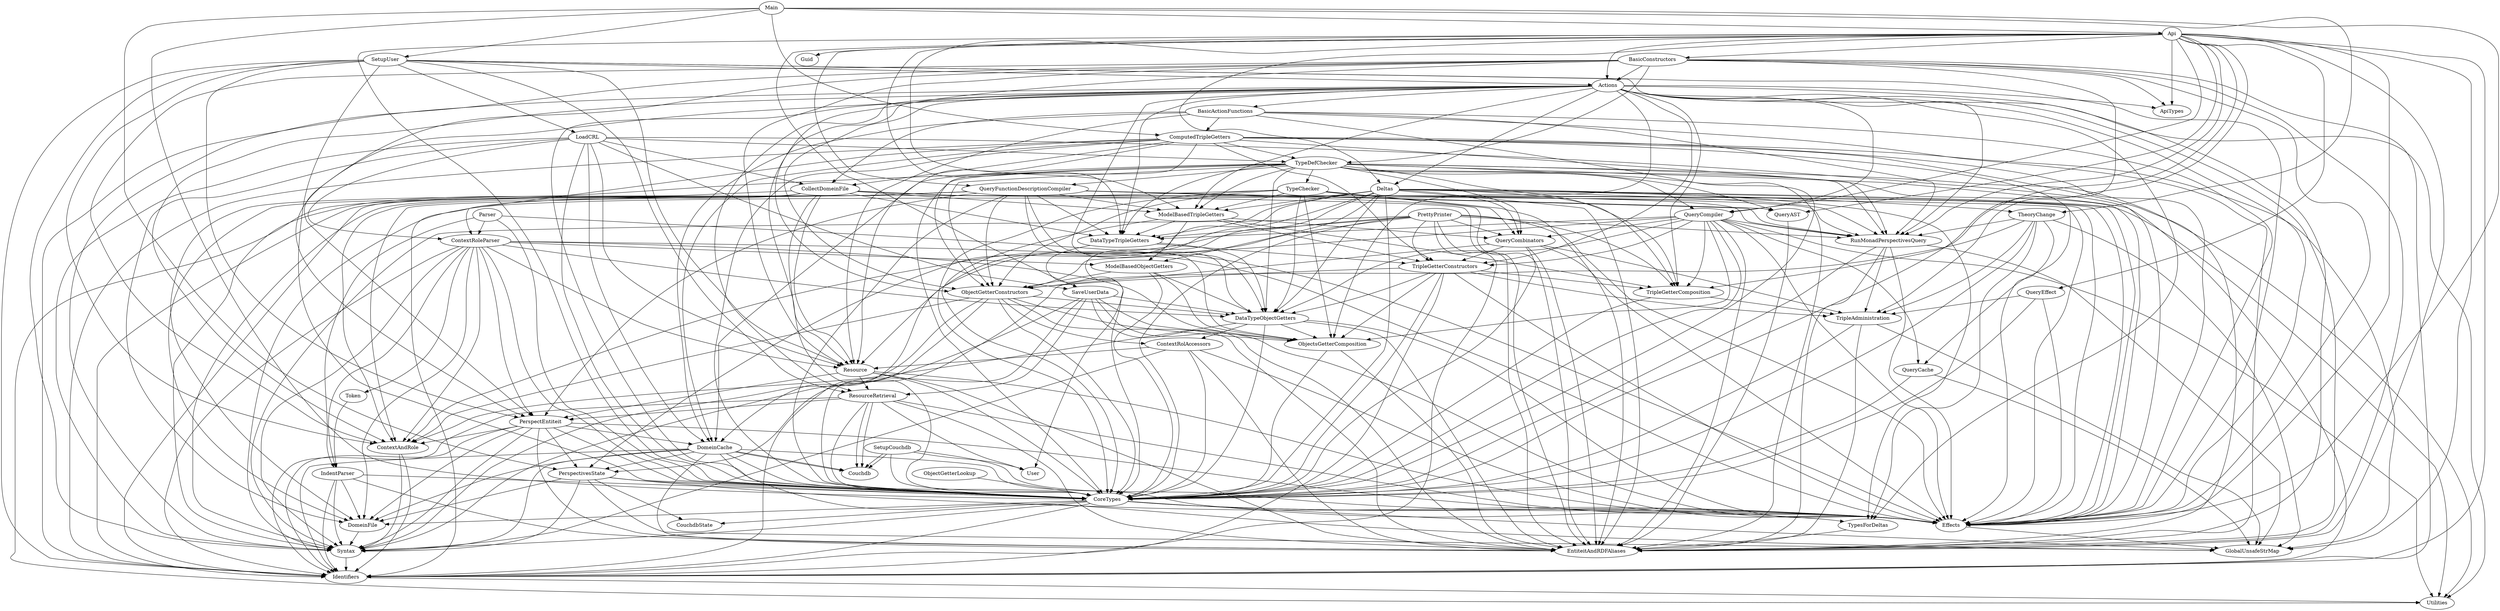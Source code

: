 digraph G {
  "Syntax" -> "Identifiers"
  "Identifiers" -> "Utilities"
  "PerspectivesState" -> "CoreTypes"
  "PerspectivesState" -> "CouchdbState"
  "PerspectivesState" -> "DomeinFile"
  "PerspectivesState" -> "Effects"
  "PerspectivesState" -> "GlobalUnsafeStrMap"
  "PerspectivesState" -> "Syntax"
  "Actions" -> "ApiTypes"
  "Actions" -> "BasicActionFunctions"
  "Actions" -> "ContextAndRole"
  "Actions" -> "CoreTypes"
  "Actions" -> "DataTypeObjectGetters"
  "Actions" -> "DataTypeTripleGetters"
  "Actions" -> "Deltas"
  "Actions" -> "Effects"
  "Actions" -> "EntiteitAndRDFAliases"
  "Actions" -> "Identifiers"
  "Actions" -> "ModelBasedTripleGetters"
  "Actions" -> "ObjectGetterConstructors"
  "Actions" -> "ObjectsGetterComposition"
  "Actions" -> "PerspectEntiteit"
  "Actions" -> "QueryCompiler"
  "Actions" -> "Resource"
  "Actions" -> "ResourceRetrieval"
  "Actions" -> "RunMonadPerspectivesQuery"
  "Actions" -> "TripleGetterComposition"
  "Actions" -> "TripleGetterConstructors"
  "Actions" -> "TypesForDeltas"
  "Actions" -> "Utilities"
  "BasicActionFunctions" -> "CollectDomeinFile"
  "BasicActionFunctions" -> "ComputedTripleGetters"
  "BasicActionFunctions" -> "CoreTypes"
  "BasicActionFunctions" -> "DomeinCache"
  "BasicActionFunctions" -> "Effects"
  "BasicActionFunctions" -> "EntiteitAndRDFAliases"
  "BasicActionFunctions" -> "Resource"
  "BasicActionFunctions" -> "RunMonadPerspectivesQuery"
  "BasicConstructors" -> "Actions"
  "BasicConstructors" -> "ApiTypes"
  "BasicConstructors" -> "ContextAndRole"
  "BasicConstructors" -> "CoreTypes"
  "BasicConstructors" -> "Effects"
  "BasicConstructors" -> "EntiteitAndRDFAliases"
  "BasicConstructors" -> "Identifiers"
  "BasicConstructors" -> "ObjectGetterConstructors"
  "BasicConstructors" -> "PerspectEntiteit"
  "BasicConstructors" -> "Resource"
  "BasicConstructors" -> "Syntax"
  "BasicConstructors" -> "TypeDefChecker"
  "CollectDomeinFile" -> "ContextAndRole"
  "CollectDomeinFile" -> "CoreTypes"
  "CollectDomeinFile" -> "DataTypeTripleGetters"
  "CollectDomeinFile" -> "DomeinFile"
  "CollectDomeinFile" -> "Effects"
  "CollectDomeinFile" -> "EntiteitAndRDFAliases"
  "CollectDomeinFile" -> "Identifiers"
  "CollectDomeinFile" -> "ModelBasedTripleGetters"
  "CollectDomeinFile" -> "Resource"
  "CollectDomeinFile" -> "RunMonadPerspectivesQuery"
  "CollectDomeinFile" -> "Syntax"
  "ComputedTripleGetters" -> "CollectDomeinFile"
  "ComputedTripleGetters" -> "ContextRoleParser"
  "ComputedTripleGetters" -> "CoreTypes"
  "ComputedTripleGetters" -> "DomeinCache"
  "ComputedTripleGetters" -> "Effects"
  "ComputedTripleGetters" -> "EntiteitAndRDFAliases"
  "ComputedTripleGetters" -> "GlobalUnsafeStrMap"
  "ComputedTripleGetters" -> "Identifiers"
  "ComputedTripleGetters" -> "ObjectGetterConstructors"
  "ComputedTripleGetters" -> "QueryCache"
  "ComputedTripleGetters" -> "Resource"
  "ComputedTripleGetters" -> "RunMonadPerspectivesQuery"
  "ComputedTripleGetters" -> "TripleGetterConstructors"
  "ComputedTripleGetters" -> "TypeDefChecker"
  "ContextAndRole" -> "Identifiers"
  "ContextAndRole" -> "Syntax"
  "ContextRolAccessors" -> "CoreTypes"
  "ContextRolAccessors" -> "Effects"
  "ContextRolAccessors" -> "EntiteitAndRDFAliases"
  "ContextRolAccessors" -> "Resource"
  "ContextRolAccessors" -> "Syntax"
  "CoreTypes" -> "CouchdbState"
  "CoreTypes" -> "DomeinFile"
  "CoreTypes" -> "Effects"
  "CoreTypes" -> "GlobalUnsafeStrMap"
  "CoreTypes" -> "Identifiers"
  "CoreTypes" -> "Syntax"
  "CoreTypes" -> "TypesForDeltas"
  "DataTypeObjectGetters" -> "ContextAndRole"
  "DataTypeObjectGetters" -> "ContextRolAccessors"
  "DataTypeObjectGetters" -> "CoreTypes"
  "DataTypeObjectGetters" -> "Effects"
  "DataTypeObjectGetters" -> "EntiteitAndRDFAliases"
  "DataTypeObjectGetters" -> "ObjectsGetterComposition"
  "DataTypeTripleGetters" -> "CoreTypes"
  "DataTypeTripleGetters" -> "DataTypeObjectGetters"
  "DataTypeTripleGetters" -> "TripleGetterConstructors"
  "Deltas" -> "CoreTypes"
  "Deltas" -> "DataTypeObjectGetters"
  "Deltas" -> "DataTypeTripleGetters"
  "Deltas" -> "DomeinCache"
  "Deltas" -> "Effects"
  "Deltas" -> "EntiteitAndRDFAliases"
  "Deltas" -> "ModelBasedObjectGetters"
  "Deltas" -> "ModelBasedTripleGetters"
  "Deltas" -> "PerspectivesState"
  "Deltas" -> "QueryCombinators"
  "Deltas" -> "RunMonadPerspectivesQuery"
  "Deltas" -> "Syntax"
  "Deltas" -> "TheoryChange"
  "Deltas" -> "TripleGetterComposition"
  "Deltas" -> "TypesForDeltas"
  "Deltas" -> "User"
  "Deltas" -> "Utilities"
  "DomeinCache" -> "CoreTypes"
  "DomeinCache" -> "Couchdb"
  "DomeinCache" -> "Couchdb"
  "DomeinCache" -> "DomeinFile"
  "DomeinCache" -> "Effects"
  "DomeinCache" -> "EntiteitAndRDFAliases"
  "DomeinCache" -> "GlobalUnsafeStrMap"
  "DomeinCache" -> "Identifiers"
  "DomeinCache" -> "PerspectivesState"
  "DomeinCache" -> "Syntax"
  "DomeinFile" -> "Syntax"
  "Effects" -> "GlobalUnsafeStrMap"
  "LoadCRL" -> "CollectDomeinFile"
  "LoadCRL" -> "ContextRoleParser"
  "LoadCRL" -> "CoreTypes"
  "LoadCRL" -> "DomeinCache"
  "LoadCRL" -> "DomeinFile"
  "LoadCRL" -> "Effects"
  "LoadCRL" -> "Resource"
  "LoadCRL" -> "SaveUserData"
  "LoadCRL" -> "Syntax"
  "LoadCRL" -> "TypeDefChecker"
  "Main" -> "Api"
  "Main" -> "ComputedTripleGetters"
  "Main" -> "CoreTypes"
  "Main" -> "Effects"
  "Main" -> "PerspectivesState"
  "Main" -> "SetupUser"
  "Main" -> "TheoryChange"
  "ModelBasedObjectGetters" -> "CoreTypes"
  "ModelBasedObjectGetters" -> "DataTypeObjectGetters"
  "ModelBasedObjectGetters" -> "ObjectGetterConstructors"
  "ModelBasedObjectGetters" -> "ObjectsGetterComposition"
  "ModelBasedTripleGetters" -> "CoreTypes"
  "ModelBasedTripleGetters" -> "DataTypeTripleGetters"
  "ModelBasedTripleGetters" -> "ModelBasedObjectGetters"
  "ModelBasedTripleGetters" -> "QueryCombinators"
  "ModelBasedTripleGetters" -> "TripleGetterComposition"
  "ModelBasedTripleGetters" -> "TripleGetterConstructors"
  "ObjectGetterConstructors" -> "ContextAndRole"
  "ObjectGetterConstructors" -> "ContextRolAccessors"
  "ObjectGetterConstructors" -> "CoreTypes"
  "ObjectGetterConstructors" -> "DataTypeObjectGetters"
  "ObjectGetterConstructors" -> "EntiteitAndRDFAliases"
  "ObjectGetterConstructors" -> "Identifiers"
  "ObjectGetterConstructors" -> "ObjectsGetterComposition"
  "ObjectGetterConstructors" -> "Syntax"
  "ObjectsGetterComposition" -> "CoreTypes"
  "ObjectsGetterComposition" -> "EntiteitAndRDFAliases"
  "ObjectGetterLookup" -> "CoreTypes"
  "PerspectEntiteit" -> "ContextAndRole"
  "PerspectEntiteit" -> "CoreTypes"
  "PerspectEntiteit" -> "DomeinCache"
  "PerspectEntiteit" -> "DomeinFile"
  "PerspectEntiteit" -> "Effects"
  "PerspectEntiteit" -> "EntiteitAndRDFAliases"
  "PerspectEntiteit" -> "Identifiers"
  "PerspectEntiteit" -> "PerspectivesState"
  "PerspectEntiteit" -> "Syntax"
  "Api" -> "Actions"
  "Api" -> "ApiTypes"
  "Api" -> "BasicConstructors"
  "Api" -> "CoreTypes"
  "Api" -> "DataTypeTripleGetters"
  "Api" -> "Deltas"
  "Api" -> "Effects"
  "Api" -> "EntiteitAndRDFAliases"
  "Api" -> "GlobalUnsafeStrMap"
  "Api" -> "Guid"
  "Api" -> "Identifiers"
  "Api" -> "ModelBasedTripleGetters"
  "Api" -> "QueryAST"
  "Api" -> "QueryCompiler"
  "Api" -> "QueryEffect"
  "Api" -> "QueryFunctionDescriptionCompiler"
  "Api" -> "RunMonadPerspectivesQuery"
  "Api" -> "SaveUserData"
  "Api" -> "TripleAdministration"
  "Api" -> "TripleGetterComposition"
  "QueryAST" -> "EntiteitAndRDFAliases"
  "QueryCache" -> "CoreTypes"
  "QueryCache" -> "GlobalUnsafeStrMap"
  "QueryCombinators" -> "CoreTypes"
  "QueryCombinators" -> "Effects"
  "QueryCombinators" -> "EntiteitAndRDFAliases"
  "QueryCombinators" -> "ObjectGetterConstructors"
  "QueryCombinators" -> "TripleAdministration"
  "QueryCombinators" -> "TripleGetterConstructors"
  "QueryCompiler" -> "CoreTypes"
  "QueryCompiler" -> "DataTypeObjectGetters"
  "QueryCompiler" -> "DataTypeTripleGetters"
  "QueryCompiler" -> "Effects"
  "QueryCompiler" -> "EntiteitAndRDFAliases"
  "QueryCompiler" -> "ObjectGetterConstructors"
  "QueryCompiler" -> "ObjectsGetterComposition"
  "QueryCompiler" -> "QueryCache"
  "QueryCompiler" -> "QueryCombinators"
  "QueryCompiler" -> "RunMonadPerspectivesQuery"
  "QueryCompiler" -> "TripleGetterComposition"
  "QueryCompiler" -> "TripleGetterConstructors"
  "QueryCompiler" -> "Utilities"
  "QueryEffect" -> "CoreTypes"
  "QueryEffect" -> "Effects"
  "QueryEffect" -> "TripleAdministration"
  "QueryFunctionDescriptionCompiler" -> "ContextAndRole"
  "QueryFunctionDescriptionCompiler" -> "CoreTypes"
  "QueryFunctionDescriptionCompiler" -> "DataTypeTripleGetters"
  "QueryFunctionDescriptionCompiler" -> "Effects"
  "QueryFunctionDescriptionCompiler" -> "EntiteitAndRDFAliases"
  "QueryFunctionDescriptionCompiler" -> "Identifiers"
  "QueryFunctionDescriptionCompiler" -> "ModelBasedTripleGetters"
  "QueryFunctionDescriptionCompiler" -> "ObjectGetterConstructors"
  "QueryFunctionDescriptionCompiler" -> "ObjectsGetterComposition"
  "QueryFunctionDescriptionCompiler" -> "PerspectEntiteit"
  "QueryFunctionDescriptionCompiler" -> "QueryAST"
  "QueryFunctionDescriptionCompiler" -> "RunMonadPerspectivesQuery"
  "QueryFunctionDescriptionCompiler" -> "Syntax"
  "QueryFunctionDescriptionCompiler" -> "DataTypeObjectGetters"
  "QueryFunctionDescriptionCompiler" -> "Utilities"
  "Resource" -> "CoreTypes"
  "Resource" -> "Effects"
  "Resource" -> "EntiteitAndRDFAliases"
  "Resource" -> "PerspectEntiteit"
  "Resource" -> "ResourceRetrieval"
  "ResourceRetrieval" -> "CoreTypes"
  "ResourceRetrieval" -> "Couchdb"
  "ResourceRetrieval" -> "Couchdb"
  "ResourceRetrieval" -> "Effects"
  "ResourceRetrieval" -> "EntiteitAndRDFAliases"
  "ResourceRetrieval" -> "Identifiers"
  "ResourceRetrieval" -> "PerspectEntiteit"
  "ResourceRetrieval" -> "User"
  "RunMonadPerspectivesQuery" -> "CoreTypes"
  "RunMonadPerspectivesQuery" -> "Effects"
  "RunMonadPerspectivesQuery" -> "EntiteitAndRDFAliases"
  "RunMonadPerspectivesQuery" -> "GlobalUnsafeStrMap"
  "RunMonadPerspectivesQuery" -> "TripleAdministration"
  "SaveUserData" -> "CoreTypes"
  "SaveUserData" -> "DataTypeObjectGetters"
  "SaveUserData" -> "Effects"
  "SaveUserData" -> "EntiteitAndRDFAliases"
  "SaveUserData" -> "ObjectsGetterComposition"
  "SaveUserData" -> "ResourceRetrieval"
  "SaveUserData" -> "Syntax"
  "SetupCouchdb" -> "CoreTypes"
  "SetupCouchdb" -> "Couchdb"
  "SetupCouchdb" -> "Couchdb"
  "SetupCouchdb" -> "Effects"
  "SetupCouchdb" -> "User"
  "SetupUser" -> "Actions"
  "SetupUser" -> "ContextAndRole"
  "SetupUser" -> "CoreTypes"
  "SetupUser" -> "Effects"
  "SetupUser" -> "EntiteitAndRDFAliases"
  "SetupUser" -> "Identifiers"
  "SetupUser" -> "LoadCRL"
  "SetupUser" -> "PerspectEntiteit"
  "SetupUser" -> "Resource"
  "SetupUser" -> "ResourceRetrieval"
  "SetupUser" -> "Syntax"
  "TheoryChange" -> "CoreTypes"
  "TheoryChange" -> "Effects"
  "TheoryChange" -> "GlobalUnsafeStrMap"
  "TheoryChange" -> "PerspectivesState"
  "TheoryChange" -> "RunMonadPerspectivesQuery"
  "TheoryChange" -> "TripleAdministration"
  "TheoryChange" -> "TypesForDeltas"
  "TripleAdministration" -> "CoreTypes"
  "TripleAdministration" -> "EntiteitAndRDFAliases"
  "TripleAdministration" -> "GlobalUnsafeStrMap"
  "TripleGetterComposition" -> "CoreTypes"
  "TripleGetterComposition" -> "TripleAdministration"
  "TripleGetterConstructors" -> "CoreTypes"
  "TripleGetterConstructors" -> "DataTypeObjectGetters"
  "TripleGetterConstructors" -> "Effects"
  "TripleGetterConstructors" -> "Identifiers"
  "TripleGetterConstructors" -> "ObjectGetterConstructors"
  "TripleGetterConstructors" -> "ObjectsGetterComposition"
  "TripleGetterConstructors" -> "TripleAdministration"
  "TripleGetterConstructors" -> "TripleGetterComposition"
  "TypeChecker" -> "CoreTypes"
  "TypeChecker" -> "DataTypeObjectGetters"
  "TypeChecker" -> "Effects"
  "TypeChecker" -> "EntiteitAndRDFAliases"
  "TypeChecker" -> "Identifiers"
  "TypeChecker" -> "ModelBasedTripleGetters"
  "TypeChecker" -> "ObjectGetterConstructors"
  "TypeChecker" -> "ObjectsGetterComposition"
  "TypeChecker" -> "QueryCombinators"
  "TypeChecker" -> "RunMonadPerspectivesQuery"
  "TypeDefChecker" -> "TypeChecker"
  "TypeDefChecker" -> "CoreTypes"
  "TypeDefChecker" -> "DataTypeObjectGetters"
  "TypeDefChecker" -> "DataTypeTripleGetters"
  "TypeDefChecker" -> "DomeinCache"
  "TypeDefChecker" -> "DomeinFile"
  "TypeDefChecker" -> "Effects"
  "TypeDefChecker" -> "EntiteitAndRDFAliases"
  "TypeDefChecker" -> "Identifiers"
  "TypeDefChecker" -> "ModelBasedTripleGetters"
  "TypeDefChecker" -> "ObjectGetterConstructors"
  "TypeDefChecker" -> "QueryAST"
  "TypeDefChecker" -> "QueryCombinators"
  "TypeDefChecker" -> "QueryCompiler"
  "TypeDefChecker" -> "QueryFunctionDescriptionCompiler"
  "TypeDefChecker" -> "RunMonadPerspectivesQuery"
  "TypeDefChecker" -> "TripleGetterComposition"
  "TypeDefChecker" -> "Utilities"
  "TypesForDeltas" -> "EntiteitAndRDFAliases"
  "ContextRoleParser" -> "ContextAndRole"
  "ContextRoleParser" -> "CoreTypes"
  "ContextRoleParser" -> "DataTypeObjectGetters"
  "ContextRoleParser" -> "DomeinFile"
  "ContextRoleParser" -> "Effects"
  "ContextRoleParser" -> "Identifiers"
  "ContextRoleParser" -> "IndentParser"
  "ContextRoleParser" -> "ModelBasedObjectGetters"
  "ContextRoleParser" -> "ObjectsGetterComposition"
  "ContextRoleParser" -> "PerspectEntiteit"
  "ContextRoleParser" -> "Resource"
  "ContextRoleParser" -> "Syntax"
  "ContextRoleParser" -> "Token"
  "IndentParser" -> "CoreTypes"
  "IndentParser" -> "DomeinFile"
  "IndentParser" -> "EntiteitAndRDFAliases"
  "IndentParser" -> "Identifiers"
  "IndentParser" -> "Syntax"
  "Parser" -> "ContextRoleParser"
  "Parser" -> "CoreTypes"
  "Parser" -> "Effects"
  "Parser" -> "IndentParser"
  "Token" -> "IndentParser"
  "PrettyPrinter" -> "ContextAndRole"
  "PrettyPrinter" -> "CoreTypes"
  "PrettyPrinter" -> "RunMonadPerspectivesQuery"
  "PrettyPrinter" -> "Effects"
  "PrettyPrinter" -> "EntiteitAndRDFAliases"
  "PrettyPrinter" -> "Identifiers"
  "PrettyPrinter" -> "TripleGetterComposition"
  "PrettyPrinter" -> "QueryCombinators"
  "PrettyPrinter" -> "Resource"
  "PrettyPrinter" -> "Syntax"
  "PrettyPrinter" -> "DataTypeTripleGetters"
  "PrettyPrinter" -> "TripleGetterConstructors"
}
